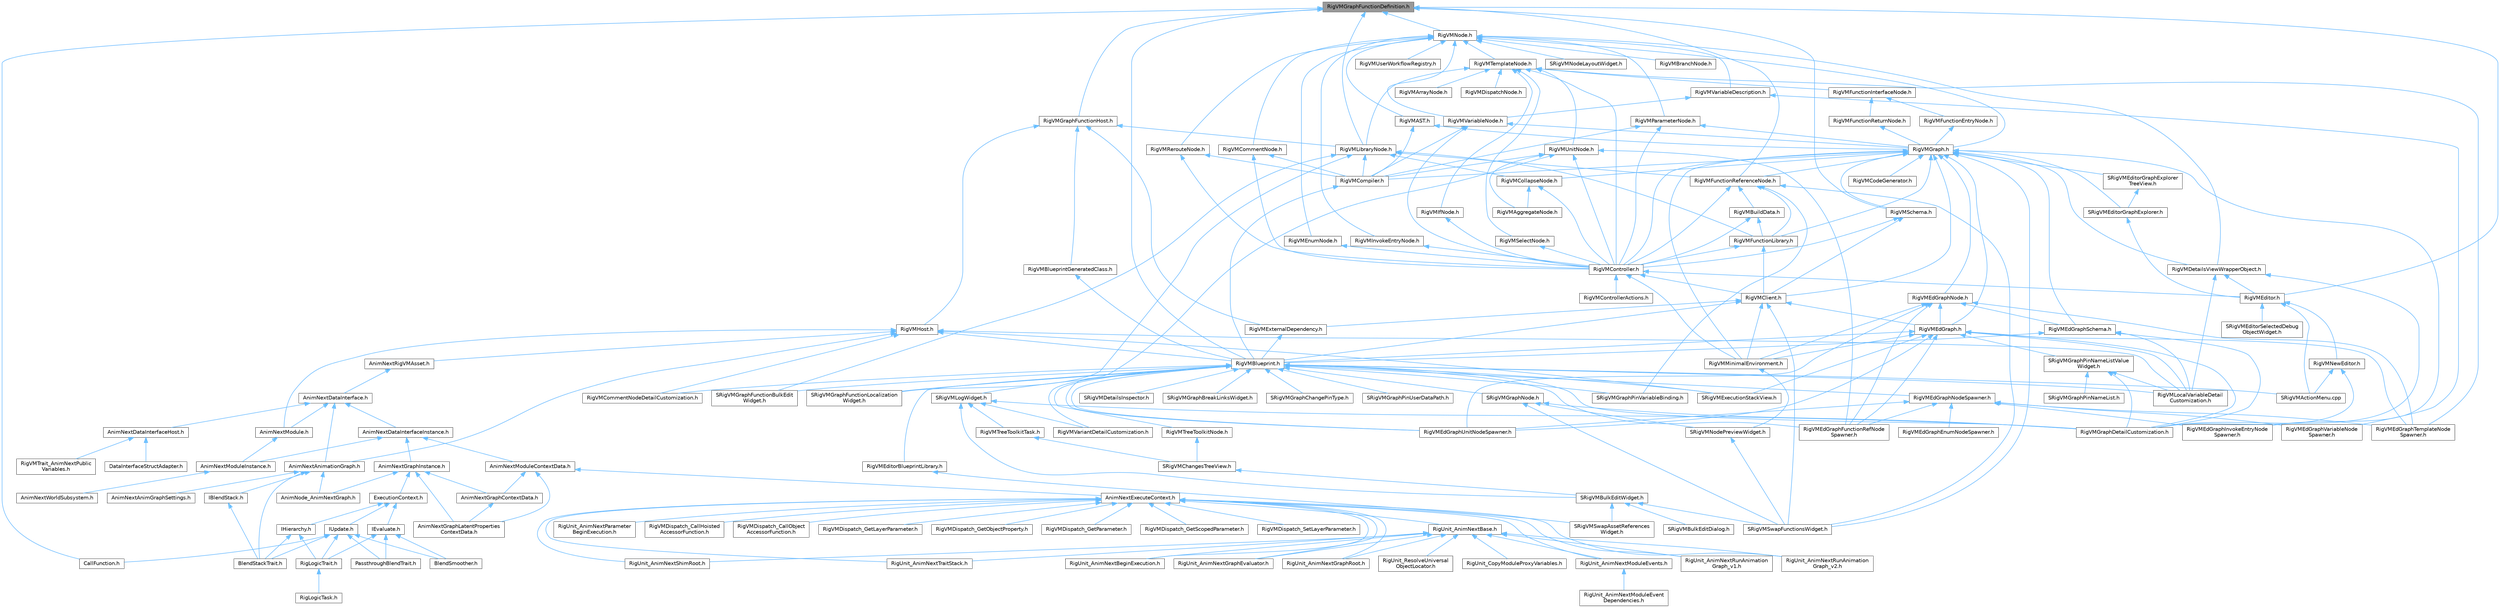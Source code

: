 digraph "RigVMGraphFunctionDefinition.h"
{
 // INTERACTIVE_SVG=YES
 // LATEX_PDF_SIZE
  bgcolor="transparent";
  edge [fontname=Helvetica,fontsize=10,labelfontname=Helvetica,labelfontsize=10];
  node [fontname=Helvetica,fontsize=10,shape=box,height=0.2,width=0.4];
  Node1 [id="Node000001",label="RigVMGraphFunctionDefinition.h",height=0.2,width=0.4,color="gray40", fillcolor="grey60", style="filled", fontcolor="black",tooltip=" "];
  Node1 -> Node2 [id="edge1_Node000001_Node000002",dir="back",color="steelblue1",style="solid",tooltip=" "];
  Node2 [id="Node000002",label="CallFunction.h",height=0.2,width=0.4,color="grey40", fillcolor="white", style="filled",URL="$d0/dcd/CallFunction_8h.html",tooltip=" "];
  Node1 -> Node3 [id="edge2_Node000001_Node000003",dir="back",color="steelblue1",style="solid",tooltip=" "];
  Node3 [id="Node000003",label="RigVMBlueprint.h",height=0.2,width=0.4,color="grey40", fillcolor="white", style="filled",URL="$df/d44/RigVMBlueprint_8h.html",tooltip=" "];
  Node3 -> Node4 [id="edge3_Node000003_Node000004",dir="back",color="steelblue1",style="solid",tooltip=" "];
  Node4 [id="Node000004",label="RigVMCommentNodeDetailCustomization.h",height=0.2,width=0.4,color="grey40", fillcolor="white", style="filled",URL="$de/ddb/RigVMCommentNodeDetailCustomization_8h.html",tooltip=" "];
  Node3 -> Node5 [id="edge4_Node000003_Node000005",dir="back",color="steelblue1",style="solid",tooltip=" "];
  Node5 [id="Node000005",label="RigVMEdGraphFunctionRefNode\lSpawner.h",height=0.2,width=0.4,color="grey40", fillcolor="white", style="filled",URL="$d3/d16/RigVMEdGraphFunctionRefNodeSpawner_8h.html",tooltip=" "];
  Node3 -> Node6 [id="edge5_Node000003_Node000006",dir="back",color="steelblue1",style="solid",tooltip=" "];
  Node6 [id="Node000006",label="RigVMEdGraphNodeSpawner.h",height=0.2,width=0.4,color="grey40", fillcolor="white", style="filled",URL="$d4/d8b/RigVMEdGraphNodeSpawner_8h.html",tooltip=" "];
  Node6 -> Node7 [id="edge6_Node000006_Node000007",dir="back",color="steelblue1",style="solid",tooltip=" "];
  Node7 [id="Node000007",label="RigVMEdGraphEnumNodeSpawner.h",height=0.2,width=0.4,color="grey40", fillcolor="white", style="filled",URL="$d3/dfd/RigVMEdGraphEnumNodeSpawner_8h.html",tooltip=" "];
  Node6 -> Node5 [id="edge7_Node000006_Node000005",dir="back",color="steelblue1",style="solid",tooltip=" "];
  Node6 -> Node8 [id="edge8_Node000006_Node000008",dir="back",color="steelblue1",style="solid",tooltip=" "];
  Node8 [id="Node000008",label="RigVMEdGraphInvokeEntryNode\lSpawner.h",height=0.2,width=0.4,color="grey40", fillcolor="white", style="filled",URL="$d9/de6/RigVMEdGraphInvokeEntryNodeSpawner_8h.html",tooltip=" "];
  Node6 -> Node9 [id="edge9_Node000006_Node000009",dir="back",color="steelblue1",style="solid",tooltip=" "];
  Node9 [id="Node000009",label="RigVMEdGraphTemplateNode\lSpawner.h",height=0.2,width=0.4,color="grey40", fillcolor="white", style="filled",URL="$d9/d6c/RigVMEdGraphTemplateNodeSpawner_8h.html",tooltip=" "];
  Node6 -> Node10 [id="edge10_Node000006_Node000010",dir="back",color="steelblue1",style="solid",tooltip=" "];
  Node10 [id="Node000010",label="RigVMEdGraphUnitNodeSpawner.h",height=0.2,width=0.4,color="grey40", fillcolor="white", style="filled",URL="$d3/d6b/RigVMEdGraphUnitNodeSpawner_8h.html",tooltip=" "];
  Node6 -> Node11 [id="edge11_Node000006_Node000011",dir="back",color="steelblue1",style="solid",tooltip=" "];
  Node11 [id="Node000011",label="RigVMEdGraphVariableNode\lSpawner.h",height=0.2,width=0.4,color="grey40", fillcolor="white", style="filled",URL="$d0/d83/RigVMEdGraphVariableNodeSpawner_8h.html",tooltip=" "];
  Node3 -> Node10 [id="edge12_Node000003_Node000010",dir="back",color="steelblue1",style="solid",tooltip=" "];
  Node3 -> Node12 [id="edge13_Node000003_Node000012",dir="back",color="steelblue1",style="solid",tooltip=" "];
  Node12 [id="Node000012",label="RigVMEditorBlueprintLibrary.h",height=0.2,width=0.4,color="grey40", fillcolor="white", style="filled",URL="$d9/d31/RigVMEditorBlueprintLibrary_8h.html",tooltip=" "];
  Node12 -> Node13 [id="edge14_Node000012_Node000013",dir="back",color="steelblue1",style="solid",tooltip=" "];
  Node13 [id="Node000013",label="SRigVMSwapAssetReferences\lWidget.h",height=0.2,width=0.4,color="grey40", fillcolor="white", style="filled",URL="$db/d3f/SRigVMSwapAssetReferencesWidget_8h.html",tooltip=" "];
  Node3 -> Node14 [id="edge15_Node000003_Node000014",dir="back",color="steelblue1",style="solid",tooltip=" "];
  Node14 [id="Node000014",label="RigVMGraphDetailCustomization.h",height=0.2,width=0.4,color="grey40", fillcolor="white", style="filled",URL="$da/d8c/RigVMGraphDetailCustomization_8h.html",tooltip=" "];
  Node3 -> Node15 [id="edge16_Node000003_Node000015",dir="back",color="steelblue1",style="solid",tooltip=" "];
  Node15 [id="Node000015",label="RigVMLocalVariableDetail\lCustomization.h",height=0.2,width=0.4,color="grey40", fillcolor="white", style="filled",URL="$de/de8/RigVMLocalVariableDetailCustomization_8h.html",tooltip=" "];
  Node3 -> Node16 [id="edge17_Node000003_Node000016",dir="back",color="steelblue1",style="solid",tooltip=" "];
  Node16 [id="Node000016",label="RigVMTreeToolkitNode.h",height=0.2,width=0.4,color="grey40", fillcolor="white", style="filled",URL="$dc/d84/RigVMTreeToolkitNode_8h.html",tooltip=" "];
  Node16 -> Node17 [id="edge18_Node000016_Node000017",dir="back",color="steelblue1",style="solid",tooltip=" "];
  Node17 [id="Node000017",label="SRigVMChangesTreeView.h",height=0.2,width=0.4,color="grey40", fillcolor="white", style="filled",URL="$dd/d83/SRigVMChangesTreeView_8h.html",tooltip=" "];
  Node17 -> Node18 [id="edge19_Node000017_Node000018",dir="back",color="steelblue1",style="solid",tooltip=" "];
  Node18 [id="Node000018",label="SRigVMBulkEditWidget.h",height=0.2,width=0.4,color="grey40", fillcolor="white", style="filled",URL="$d7/dab/SRigVMBulkEditWidget_8h.html",tooltip=" "];
  Node18 -> Node19 [id="edge20_Node000018_Node000019",dir="back",color="steelblue1",style="solid",tooltip=" "];
  Node19 [id="Node000019",label="SRigVMBulkEditDialog.h",height=0.2,width=0.4,color="grey40", fillcolor="white", style="filled",URL="$dd/d89/SRigVMBulkEditDialog_8h.html",tooltip=" "];
  Node18 -> Node13 [id="edge21_Node000018_Node000013",dir="back",color="steelblue1",style="solid",tooltip=" "];
  Node18 -> Node20 [id="edge22_Node000018_Node000020",dir="back",color="steelblue1",style="solid",tooltip=" "];
  Node20 [id="Node000020",label="SRigVMSwapFunctionsWidget.h",height=0.2,width=0.4,color="grey40", fillcolor="white", style="filled",URL="$d0/da2/SRigVMSwapFunctionsWidget_8h.html",tooltip=" "];
  Node3 -> Node21 [id="edge23_Node000003_Node000021",dir="back",color="steelblue1",style="solid",tooltip=" "];
  Node21 [id="Node000021",label="RigVMVariantDetailCustomization.h",height=0.2,width=0.4,color="grey40", fillcolor="white", style="filled",URL="$d2/db8/RigVMVariantDetailCustomization_8h.html",tooltip=" "];
  Node3 -> Node22 [id="edge24_Node000003_Node000022",dir="back",color="steelblue1",style="solid",tooltip=" "];
  Node22 [id="Node000022",label="SRigVMActionMenu.cpp",height=0.2,width=0.4,color="grey40", fillcolor="white", style="filled",URL="$dc/d4c/SRigVMActionMenu_8cpp.html",tooltip=" "];
  Node3 -> Node23 [id="edge25_Node000003_Node000023",dir="back",color="steelblue1",style="solid",tooltip=" "];
  Node23 [id="Node000023",label="SRigVMDetailsInspector.h",height=0.2,width=0.4,color="grey40", fillcolor="white", style="filled",URL="$df/dfb/SRigVMDetailsInspector_8h.html",tooltip=" "];
  Node3 -> Node24 [id="edge26_Node000003_Node000024",dir="back",color="steelblue1",style="solid",tooltip=" "];
  Node24 [id="Node000024",label="SRigVMExecutionStackView.h",height=0.2,width=0.4,color="grey40", fillcolor="white", style="filled",URL="$d9/d2b/SRigVMExecutionStackView_8h.html",tooltip=" "];
  Node3 -> Node25 [id="edge27_Node000003_Node000025",dir="back",color="steelblue1",style="solid",tooltip=" "];
  Node25 [id="Node000025",label="SRigVMGraphBreakLinksWidget.h",height=0.2,width=0.4,color="grey40", fillcolor="white", style="filled",URL="$d8/d4a/SRigVMGraphBreakLinksWidget_8h.html",tooltip=" "];
  Node3 -> Node26 [id="edge28_Node000003_Node000026",dir="back",color="steelblue1",style="solid",tooltip=" "];
  Node26 [id="Node000026",label="SRigVMGraphChangePinType.h",height=0.2,width=0.4,color="grey40", fillcolor="white", style="filled",URL="$d4/da7/SRigVMGraphChangePinType_8h.html",tooltip=" "];
  Node3 -> Node27 [id="edge29_Node000003_Node000027",dir="back",color="steelblue1",style="solid",tooltip=" "];
  Node27 [id="Node000027",label="SRigVMGraphFunctionBulkEdit\lWidget.h",height=0.2,width=0.4,color="grey40", fillcolor="white", style="filled",URL="$db/dbf/SRigVMGraphFunctionBulkEditWidget_8h.html",tooltip=" "];
  Node3 -> Node28 [id="edge30_Node000003_Node000028",dir="back",color="steelblue1",style="solid",tooltip=" "];
  Node28 [id="Node000028",label="SRigVMGraphFunctionLocalization\lWidget.h",height=0.2,width=0.4,color="grey40", fillcolor="white", style="filled",URL="$dd/d59/SRigVMGraphFunctionLocalizationWidget_8h.html",tooltip=" "];
  Node3 -> Node29 [id="edge31_Node000003_Node000029",dir="back",color="steelblue1",style="solid",tooltip=" "];
  Node29 [id="Node000029",label="SRigVMGraphNode.h",height=0.2,width=0.4,color="grey40", fillcolor="white", style="filled",URL="$d0/d1e/SRigVMGraphNode_8h.html",tooltip=" "];
  Node29 -> Node14 [id="edge32_Node000029_Node000014",dir="back",color="steelblue1",style="solid",tooltip=" "];
  Node29 -> Node30 [id="edge33_Node000029_Node000030",dir="back",color="steelblue1",style="solid",tooltip=" "];
  Node30 [id="Node000030",label="SRigVMNodePreviewWidget.h",height=0.2,width=0.4,color="grey40", fillcolor="white", style="filled",URL="$d5/d72/SRigVMNodePreviewWidget_8h.html",tooltip=" "];
  Node30 -> Node20 [id="edge34_Node000030_Node000020",dir="back",color="steelblue1",style="solid",tooltip=" "];
  Node29 -> Node20 [id="edge35_Node000029_Node000020",dir="back",color="steelblue1",style="solid",tooltip=" "];
  Node3 -> Node31 [id="edge36_Node000003_Node000031",dir="back",color="steelblue1",style="solid",tooltip=" "];
  Node31 [id="Node000031",label="SRigVMGraphPinUserDataPath.h",height=0.2,width=0.4,color="grey40", fillcolor="white", style="filled",URL="$d5/d31/SRigVMGraphPinUserDataPath_8h.html",tooltip=" "];
  Node3 -> Node32 [id="edge37_Node000003_Node000032",dir="back",color="steelblue1",style="solid",tooltip=" "];
  Node32 [id="Node000032",label="SRigVMGraphPinVariableBinding.h",height=0.2,width=0.4,color="grey40", fillcolor="white", style="filled",URL="$db/dca/SRigVMGraphPinVariableBinding_8h.html",tooltip=" "];
  Node3 -> Node33 [id="edge38_Node000003_Node000033",dir="back",color="steelblue1",style="solid",tooltip=" "];
  Node33 [id="Node000033",label="SRigVMLogWidget.h",height=0.2,width=0.4,color="grey40", fillcolor="white", style="filled",URL="$d9/dab/SRigVMLogWidget_8h.html",tooltip=" "];
  Node33 -> Node14 [id="edge39_Node000033_Node000014",dir="back",color="steelblue1",style="solid",tooltip=" "];
  Node33 -> Node34 [id="edge40_Node000033_Node000034",dir="back",color="steelblue1",style="solid",tooltip=" "];
  Node34 [id="Node000034",label="RigVMTreeToolkitTask.h",height=0.2,width=0.4,color="grey40", fillcolor="white", style="filled",URL="$d1/dd5/RigVMTreeToolkitTask_8h.html",tooltip=" "];
  Node34 -> Node17 [id="edge41_Node000034_Node000017",dir="back",color="steelblue1",style="solid",tooltip=" "];
  Node33 -> Node21 [id="edge42_Node000033_Node000021",dir="back",color="steelblue1",style="solid",tooltip=" "];
  Node33 -> Node18 [id="edge43_Node000033_Node000018",dir="back",color="steelblue1",style="solid",tooltip=" "];
  Node1 -> Node35 [id="edge44_Node000001_Node000035",dir="back",color="steelblue1",style="solid",tooltip=" "];
  Node35 [id="Node000035",label="RigVMEditor.h",height=0.2,width=0.4,color="grey40", fillcolor="white", style="filled",URL="$d3/d13/RigVMEditor_8h.html",tooltip=" "];
  Node35 -> Node36 [id="edge45_Node000035_Node000036",dir="back",color="steelblue1",style="solid",tooltip=" "];
  Node36 [id="Node000036",label="RigVMNewEditor.h",height=0.2,width=0.4,color="grey40", fillcolor="white", style="filled",URL="$df/dd1/RigVMNewEditor_8h.html",tooltip=" "];
  Node36 -> Node14 [id="edge46_Node000036_Node000014",dir="back",color="steelblue1",style="solid",tooltip=" "];
  Node36 -> Node22 [id="edge47_Node000036_Node000022",dir="back",color="steelblue1",style="solid",tooltip=" "];
  Node35 -> Node22 [id="edge48_Node000035_Node000022",dir="back",color="steelblue1",style="solid",tooltip=" "];
  Node35 -> Node37 [id="edge49_Node000035_Node000037",dir="back",color="steelblue1",style="solid",tooltip=" "];
  Node37 [id="Node000037",label="SRigVMEditorSelectedDebug\lObjectWidget.h",height=0.2,width=0.4,color="grey40", fillcolor="white", style="filled",URL="$d9/dcd/SRigVMEditorSelectedDebugObjectWidget_8h.html",tooltip=" "];
  Node1 -> Node38 [id="edge50_Node000001_Node000038",dir="back",color="steelblue1",style="solid",tooltip=" "];
  Node38 [id="Node000038",label="RigVMFunctionReferenceNode.h",height=0.2,width=0.4,color="grey40", fillcolor="white", style="filled",URL="$d8/dae/RigVMFunctionReferenceNode_8h.html",tooltip=" "];
  Node38 -> Node39 [id="edge51_Node000038_Node000039",dir="back",color="steelblue1",style="solid",tooltip=" "];
  Node39 [id="Node000039",label="RigVMBuildData.h",height=0.2,width=0.4,color="grey40", fillcolor="white", style="filled",URL="$df/d5a/RigVMBuildData_8h.html",tooltip=" "];
  Node39 -> Node40 [id="edge52_Node000039_Node000040",dir="back",color="steelblue1",style="solid",tooltip=" "];
  Node40 [id="Node000040",label="RigVMController.h",height=0.2,width=0.4,color="grey40", fillcolor="white", style="filled",URL="$da/d1e/RigVMController_8h.html",tooltip=" "];
  Node40 -> Node41 [id="edge53_Node000040_Node000041",dir="back",color="steelblue1",style="solid",tooltip=" "];
  Node41 [id="Node000041",label="RigVMClient.h",height=0.2,width=0.4,color="grey40", fillcolor="white", style="filled",URL="$db/d93/RigVMClient_8h.html",tooltip=" "];
  Node41 -> Node3 [id="edge54_Node000041_Node000003",dir="back",color="steelblue1",style="solid",tooltip=" "];
  Node41 -> Node42 [id="edge55_Node000041_Node000042",dir="back",color="steelblue1",style="solid",tooltip=" "];
  Node42 [id="Node000042",label="RigVMEdGraph.h",height=0.2,width=0.4,color="grey40", fillcolor="white", style="filled",URL="$d9/d8c/RigVMEdGraph_8h.html",tooltip=" "];
  Node42 -> Node3 [id="edge56_Node000042_Node000003",dir="back",color="steelblue1",style="solid",tooltip=" "];
  Node42 -> Node5 [id="edge57_Node000042_Node000005",dir="back",color="steelblue1",style="solid",tooltip=" "];
  Node42 -> Node9 [id="edge58_Node000042_Node000009",dir="back",color="steelblue1",style="solid",tooltip=" "];
  Node42 -> Node10 [id="edge59_Node000042_Node000010",dir="back",color="steelblue1",style="solid",tooltip=" "];
  Node42 -> Node14 [id="edge60_Node000042_Node000014",dir="back",color="steelblue1",style="solid",tooltip=" "];
  Node42 -> Node15 [id="edge61_Node000042_Node000015",dir="back",color="steelblue1",style="solid",tooltip=" "];
  Node42 -> Node43 [id="edge62_Node000042_Node000043",dir="back",color="steelblue1",style="solid",tooltip=" "];
  Node43 [id="Node000043",label="RigVMMinimalEnvironment.h",height=0.2,width=0.4,color="grey40", fillcolor="white", style="filled",URL="$d4/d4a/RigVMMinimalEnvironment_8h.html",tooltip=" "];
  Node43 -> Node30 [id="edge63_Node000043_Node000030",dir="back",color="steelblue1",style="solid",tooltip=" "];
  Node42 -> Node24 [id="edge64_Node000042_Node000024",dir="back",color="steelblue1",style="solid",tooltip=" "];
  Node42 -> Node44 [id="edge65_Node000042_Node000044",dir="back",color="steelblue1",style="solid",tooltip=" "];
  Node44 [id="Node000044",label="SRigVMGraphPinNameListValue\lWidget.h",height=0.2,width=0.4,color="grey40", fillcolor="white", style="filled",URL="$dc/dac/SRigVMGraphPinNameListValueWidget_8h.html",tooltip=" "];
  Node44 -> Node14 [id="edge66_Node000044_Node000014",dir="back",color="steelblue1",style="solid",tooltip=" "];
  Node44 -> Node15 [id="edge67_Node000044_Node000015",dir="back",color="steelblue1",style="solid",tooltip=" "];
  Node44 -> Node45 [id="edge68_Node000044_Node000045",dir="back",color="steelblue1",style="solid",tooltip=" "];
  Node45 [id="Node000045",label="SRigVMGraphPinNameList.h",height=0.2,width=0.4,color="grey40", fillcolor="white", style="filled",URL="$d7/dfc/SRigVMGraphPinNameList_8h.html",tooltip=" "];
  Node41 -> Node46 [id="edge69_Node000041_Node000046",dir="back",color="steelblue1",style="solid",tooltip=" "];
  Node46 [id="Node000046",label="RigVMExternalDependency.h",height=0.2,width=0.4,color="grey40", fillcolor="white", style="filled",URL="$d2/d83/RigVMExternalDependency_8h.html",tooltip=" "];
  Node46 -> Node3 [id="edge70_Node000046_Node000003",dir="back",color="steelblue1",style="solid",tooltip=" "];
  Node41 -> Node43 [id="edge71_Node000041_Node000043",dir="back",color="steelblue1",style="solid",tooltip=" "];
  Node41 -> Node20 [id="edge72_Node000041_Node000020",dir="back",color="steelblue1",style="solid",tooltip=" "];
  Node40 -> Node47 [id="edge73_Node000040_Node000047",dir="back",color="steelblue1",style="solid",tooltip=" "];
  Node47 [id="Node000047",label="RigVMControllerActions.h",height=0.2,width=0.4,color="grey40", fillcolor="white", style="filled",URL="$d3/dc4/RigVMControllerActions_8h.html",tooltip=" "];
  Node40 -> Node35 [id="edge74_Node000040_Node000035",dir="back",color="steelblue1",style="solid",tooltip=" "];
  Node40 -> Node43 [id="edge75_Node000040_Node000043",dir="back",color="steelblue1",style="solid",tooltip=" "];
  Node39 -> Node48 [id="edge76_Node000039_Node000048",dir="back",color="steelblue1",style="solid",tooltip=" "];
  Node48 [id="Node000048",label="RigVMFunctionLibrary.h",height=0.2,width=0.4,color="grey40", fillcolor="white", style="filled",URL="$da/d39/RigVMFunctionLibrary_8h.html",tooltip=" "];
  Node48 -> Node41 [id="edge77_Node000048_Node000041",dir="back",color="steelblue1",style="solid",tooltip=" "];
  Node48 -> Node40 [id="edge78_Node000048_Node000040",dir="back",color="steelblue1",style="solid",tooltip=" "];
  Node38 -> Node40 [id="edge79_Node000038_Node000040",dir="back",color="steelblue1",style="solid",tooltip=" "];
  Node38 -> Node48 [id="edge80_Node000038_Node000048",dir="back",color="steelblue1",style="solid",tooltip=" "];
  Node38 -> Node32 [id="edge81_Node000038_Node000032",dir="back",color="steelblue1",style="solid",tooltip=" "];
  Node38 -> Node20 [id="edge82_Node000038_Node000020",dir="back",color="steelblue1",style="solid",tooltip=" "];
  Node1 -> Node49 [id="edge83_Node000001_Node000049",dir="back",color="steelblue1",style="solid",tooltip=" "];
  Node49 [id="Node000049",label="RigVMGraphFunctionHost.h",height=0.2,width=0.4,color="grey40", fillcolor="white", style="filled",URL="$d9/dd3/RigVMGraphFunctionHost_8h.html",tooltip=" "];
  Node49 -> Node50 [id="edge84_Node000049_Node000050",dir="back",color="steelblue1",style="solid",tooltip=" "];
  Node50 [id="Node000050",label="RigVMBlueprintGeneratedClass.h",height=0.2,width=0.4,color="grey40", fillcolor="white", style="filled",URL="$d4/dec/RigVMBlueprintGeneratedClass_8h.html",tooltip=" "];
  Node50 -> Node3 [id="edge85_Node000050_Node000003",dir="back",color="steelblue1",style="solid",tooltip=" "];
  Node49 -> Node46 [id="edge86_Node000049_Node000046",dir="back",color="steelblue1",style="solid",tooltip=" "];
  Node49 -> Node51 [id="edge87_Node000049_Node000051",dir="back",color="steelblue1",style="solid",tooltip=" "];
  Node51 [id="Node000051",label="RigVMHost.h",height=0.2,width=0.4,color="grey40", fillcolor="white", style="filled",URL="$d5/d04/RigVMHost_8h.html",tooltip=" "];
  Node51 -> Node52 [id="edge88_Node000051_Node000052",dir="back",color="steelblue1",style="solid",tooltip=" "];
  Node52 [id="Node000052",label="AnimNextAnimationGraph.h",height=0.2,width=0.4,color="grey40", fillcolor="white", style="filled",URL="$d4/dc3/AnimNextAnimationGraph_8h.html",tooltip=" "];
  Node52 -> Node53 [id="edge89_Node000052_Node000053",dir="back",color="steelblue1",style="solid",tooltip=" "];
  Node53 [id="Node000053",label="AnimNextAnimGraphSettings.h",height=0.2,width=0.4,color="grey40", fillcolor="white", style="filled",URL="$d9/da8/AnimNextAnimGraphSettings_8h.html",tooltip=" "];
  Node52 -> Node54 [id="edge90_Node000052_Node000054",dir="back",color="steelblue1",style="solid",tooltip=" "];
  Node54 [id="Node000054",label="AnimNode_AnimNextGraph.h",height=0.2,width=0.4,color="grey40", fillcolor="white", style="filled",URL="$d5/d20/AnimNode__AnimNextGraph_8h.html",tooltip=" "];
  Node52 -> Node55 [id="edge91_Node000052_Node000055",dir="back",color="steelblue1",style="solid",tooltip=" "];
  Node55 [id="Node000055",label="BlendStackTrait.h",height=0.2,width=0.4,color="grey40", fillcolor="white", style="filled",URL="$dd/dc9/BlendStackTrait_8h.html",tooltip=" "];
  Node52 -> Node56 [id="edge92_Node000052_Node000056",dir="back",color="steelblue1",style="solid",tooltip=" "];
  Node56 [id="Node000056",label="IBlendStack.h",height=0.2,width=0.4,color="grey40", fillcolor="white", style="filled",URL="$df/d73/IBlendStack_8h.html",tooltip=" "];
  Node56 -> Node55 [id="edge93_Node000056_Node000055",dir="back",color="steelblue1",style="solid",tooltip=" "];
  Node51 -> Node57 [id="edge94_Node000051_Node000057",dir="back",color="steelblue1",style="solid",tooltip=" "];
  Node57 [id="Node000057",label="AnimNextModule.h",height=0.2,width=0.4,color="grey40", fillcolor="white", style="filled",URL="$d1/dac/AnimNextModule_8h.html",tooltip=" "];
  Node57 -> Node58 [id="edge95_Node000057_Node000058",dir="back",color="steelblue1",style="solid",tooltip=" "];
  Node58 [id="Node000058",label="AnimNextModuleInstance.h",height=0.2,width=0.4,color="grey40", fillcolor="white", style="filled",URL="$d7/dbe/AnimNextModuleInstance_8h.html",tooltip=" "];
  Node58 -> Node59 [id="edge96_Node000058_Node000059",dir="back",color="steelblue1",style="solid",tooltip=" "];
  Node59 [id="Node000059",label="AnimNextWorldSubsystem.h",height=0.2,width=0.4,color="grey40", fillcolor="white", style="filled",URL="$df/d2f/AnimNextWorldSubsystem_8h.html",tooltip=" "];
  Node51 -> Node60 [id="edge97_Node000051_Node000060",dir="back",color="steelblue1",style="solid",tooltip=" "];
  Node60 [id="Node000060",label="AnimNextRigVMAsset.h",height=0.2,width=0.4,color="grey40", fillcolor="white", style="filled",URL="$d8/d0c/AnimNextRigVMAsset_8h.html",tooltip=" "];
  Node60 -> Node61 [id="edge98_Node000060_Node000061",dir="back",color="steelblue1",style="solid",tooltip=" "];
  Node61 [id="Node000061",label="AnimNextDataInterface.h",height=0.2,width=0.4,color="grey40", fillcolor="white", style="filled",URL="$d6/d96/AnimNextDataInterface_8h.html",tooltip=" "];
  Node61 -> Node52 [id="edge99_Node000061_Node000052",dir="back",color="steelblue1",style="solid",tooltip=" "];
  Node61 -> Node62 [id="edge100_Node000061_Node000062",dir="back",color="steelblue1",style="solid",tooltip=" "];
  Node62 [id="Node000062",label="AnimNextDataInterfaceHost.h",height=0.2,width=0.4,color="grey40", fillcolor="white", style="filled",URL="$d8/d6b/AnimNextDataInterfaceHost_8h.html",tooltip=" "];
  Node62 -> Node63 [id="edge101_Node000062_Node000063",dir="back",color="steelblue1",style="solid",tooltip=" "];
  Node63 [id="Node000063",label="DataInterfaceStructAdapter.h",height=0.2,width=0.4,color="grey40", fillcolor="white", style="filled",URL="$d9/ded/DataInterfaceStructAdapter_8h.html",tooltip=" "];
  Node62 -> Node64 [id="edge102_Node000062_Node000064",dir="back",color="steelblue1",style="solid",tooltip=" "];
  Node64 [id="Node000064",label="RigVMTrait_AnimNextPublic\lVariables.h",height=0.2,width=0.4,color="grey40", fillcolor="white", style="filled",URL="$d8/d5a/RigVMTrait__AnimNextPublicVariables_8h.html",tooltip=" "];
  Node61 -> Node65 [id="edge103_Node000061_Node000065",dir="back",color="steelblue1",style="solid",tooltip=" "];
  Node65 [id="Node000065",label="AnimNextDataInterfaceInstance.h",height=0.2,width=0.4,color="grey40", fillcolor="white", style="filled",URL="$d4/dc0/AnimNextDataInterfaceInstance_8h.html",tooltip=" "];
  Node65 -> Node66 [id="edge104_Node000065_Node000066",dir="back",color="steelblue1",style="solid",tooltip=" "];
  Node66 [id="Node000066",label="AnimNextGraphInstance.h",height=0.2,width=0.4,color="grey40", fillcolor="white", style="filled",URL="$df/d5e/AnimNextGraphInstance_8h.html",tooltip=" "];
  Node66 -> Node67 [id="edge105_Node000066_Node000067",dir="back",color="steelblue1",style="solid",tooltip=" "];
  Node67 [id="Node000067",label="AnimNextGraphContextData.h",height=0.2,width=0.4,color="grey40", fillcolor="white", style="filled",URL="$d6/d0a/AnimNextGraphContextData_8h.html",tooltip=" "];
  Node67 -> Node68 [id="edge106_Node000067_Node000068",dir="back",color="steelblue1",style="solid",tooltip=" "];
  Node68 [id="Node000068",label="AnimNextGraphLatentProperties\lContextData.h",height=0.2,width=0.4,color="grey40", fillcolor="white", style="filled",URL="$da/d49/AnimNextGraphLatentPropertiesContextData_8h.html",tooltip=" "];
  Node66 -> Node68 [id="edge107_Node000066_Node000068",dir="back",color="steelblue1",style="solid",tooltip=" "];
  Node66 -> Node54 [id="edge108_Node000066_Node000054",dir="back",color="steelblue1",style="solid",tooltip=" "];
  Node66 -> Node69 [id="edge109_Node000066_Node000069",dir="back",color="steelblue1",style="solid",tooltip=" "];
  Node69 [id="Node000069",label="ExecutionContext.h",height=0.2,width=0.4,color="grey40", fillcolor="white", style="filled",URL="$d2/da1/ExecutionContext_8h.html",tooltip=" "];
  Node69 -> Node70 [id="edge110_Node000069_Node000070",dir="back",color="steelblue1",style="solid",tooltip=" "];
  Node70 [id="Node000070",label="IEvaluate.h",height=0.2,width=0.4,color="grey40", fillcolor="white", style="filled",URL="$d8/d35/IEvaluate_8h.html",tooltip=" "];
  Node70 -> Node71 [id="edge111_Node000070_Node000071",dir="back",color="steelblue1",style="solid",tooltip=" "];
  Node71 [id="Node000071",label="BlendSmoother.h",height=0.2,width=0.4,color="grey40", fillcolor="white", style="filled",URL="$d8/d3e/BlendSmoother_8h.html",tooltip=" "];
  Node70 -> Node72 [id="edge112_Node000070_Node000072",dir="back",color="steelblue1",style="solid",tooltip=" "];
  Node72 [id="Node000072",label="PassthroughBlendTrait.h",height=0.2,width=0.4,color="grey40", fillcolor="white", style="filled",URL="$d7/d0b/PassthroughBlendTrait_8h.html",tooltip=" "];
  Node70 -> Node73 [id="edge113_Node000070_Node000073",dir="back",color="steelblue1",style="solid",tooltip=" "];
  Node73 [id="Node000073",label="RigLogicTrait.h",height=0.2,width=0.4,color="grey40", fillcolor="white", style="filled",URL="$d7/dfd/RigLogicTrait_8h.html",tooltip=" "];
  Node73 -> Node74 [id="edge114_Node000073_Node000074",dir="back",color="steelblue1",style="solid",tooltip=" "];
  Node74 [id="Node000074",label="RigLogicTask.h",height=0.2,width=0.4,color="grey40", fillcolor="white", style="filled",URL="$dd/de7/RigLogicTask_8h.html",tooltip=" "];
  Node69 -> Node75 [id="edge115_Node000069_Node000075",dir="back",color="steelblue1",style="solid",tooltip=" "];
  Node75 [id="Node000075",label="IHierarchy.h",height=0.2,width=0.4,color="grey40", fillcolor="white", style="filled",URL="$d6/d76/IHierarchy_8h.html",tooltip=" "];
  Node75 -> Node55 [id="edge116_Node000075_Node000055",dir="back",color="steelblue1",style="solid",tooltip=" "];
  Node75 -> Node73 [id="edge117_Node000075_Node000073",dir="back",color="steelblue1",style="solid",tooltip=" "];
  Node69 -> Node76 [id="edge118_Node000069_Node000076",dir="back",color="steelblue1",style="solid",tooltip=" "];
  Node76 [id="Node000076",label="IUpdate.h",height=0.2,width=0.4,color="grey40", fillcolor="white", style="filled",URL="$d9/d18/IUpdate_8h.html",tooltip=" "];
  Node76 -> Node71 [id="edge119_Node000076_Node000071",dir="back",color="steelblue1",style="solid",tooltip=" "];
  Node76 -> Node55 [id="edge120_Node000076_Node000055",dir="back",color="steelblue1",style="solid",tooltip=" "];
  Node76 -> Node2 [id="edge121_Node000076_Node000002",dir="back",color="steelblue1",style="solid",tooltip=" "];
  Node76 -> Node72 [id="edge122_Node000076_Node000072",dir="back",color="steelblue1",style="solid",tooltip=" "];
  Node76 -> Node73 [id="edge123_Node000076_Node000073",dir="back",color="steelblue1",style="solid",tooltip=" "];
  Node65 -> Node77 [id="edge124_Node000065_Node000077",dir="back",color="steelblue1",style="solid",tooltip=" "];
  Node77 [id="Node000077",label="AnimNextModuleContextData.h",height=0.2,width=0.4,color="grey40", fillcolor="white", style="filled",URL="$d8/d3c/AnimNextModuleContextData_8h.html",tooltip=" "];
  Node77 -> Node78 [id="edge125_Node000077_Node000078",dir="back",color="steelblue1",style="solid",tooltip=" "];
  Node78 [id="Node000078",label="AnimNextExecuteContext.h",height=0.2,width=0.4,color="grey40", fillcolor="white", style="filled",URL="$de/da5/AnimNextExecuteContext_8h.html",tooltip=" "];
  Node78 -> Node79 [id="edge126_Node000078_Node000079",dir="back",color="steelblue1",style="solid",tooltip=" "];
  Node79 [id="Node000079",label="RigUnit_AnimNextBase.h",height=0.2,width=0.4,color="grey40", fillcolor="white", style="filled",URL="$df/d32/RigUnit__AnimNextBase_8h.html",tooltip=" "];
  Node79 -> Node80 [id="edge127_Node000079_Node000080",dir="back",color="steelblue1",style="solid",tooltip=" "];
  Node80 [id="Node000080",label="RigUnit_AnimNextBeginExecution.h",height=0.2,width=0.4,color="grey40", fillcolor="white", style="filled",URL="$df/d5a/RigUnit__AnimNextBeginExecution_8h.html",tooltip=" "];
  Node79 -> Node81 [id="edge128_Node000079_Node000081",dir="back",color="steelblue1",style="solid",tooltip=" "];
  Node81 [id="Node000081",label="RigUnit_AnimNextGraphEvaluator.h",height=0.2,width=0.4,color="grey40", fillcolor="white", style="filled",URL="$db/dea/RigUnit__AnimNextGraphEvaluator_8h.html",tooltip=" "];
  Node79 -> Node82 [id="edge129_Node000079_Node000082",dir="back",color="steelblue1",style="solid",tooltip=" "];
  Node82 [id="Node000082",label="RigUnit_AnimNextGraphRoot.h",height=0.2,width=0.4,color="grey40", fillcolor="white", style="filled",URL="$db/db2/RigUnit__AnimNextGraphRoot_8h.html",tooltip=" "];
  Node79 -> Node83 [id="edge130_Node000079_Node000083",dir="back",color="steelblue1",style="solid",tooltip=" "];
  Node83 [id="Node000083",label="RigUnit_AnimNextModuleEvents.h",height=0.2,width=0.4,color="grey40", fillcolor="white", style="filled",URL="$db/d6a/RigUnit__AnimNextModuleEvents_8h.html",tooltip=" "];
  Node83 -> Node84 [id="edge131_Node000083_Node000084",dir="back",color="steelblue1",style="solid",tooltip=" "];
  Node84 [id="Node000084",label="RigUnit_AnimNextModuleEvent\lDependencies.h",height=0.2,width=0.4,color="grey40", fillcolor="white", style="filled",URL="$d3/dde/RigUnit__AnimNextModuleEventDependencies_8h.html",tooltip=" "];
  Node79 -> Node85 [id="edge132_Node000079_Node000085",dir="back",color="steelblue1",style="solid",tooltip=" "];
  Node85 [id="Node000085",label="RigUnit_AnimNextRunAnimation\lGraph_v1.h",height=0.2,width=0.4,color="grey40", fillcolor="white", style="filled",URL="$d1/df7/RigUnit__AnimNextRunAnimationGraph__v1_8h.html",tooltip=" "];
  Node79 -> Node86 [id="edge133_Node000079_Node000086",dir="back",color="steelblue1",style="solid",tooltip=" "];
  Node86 [id="Node000086",label="RigUnit_AnimNextRunAnimation\lGraph_v2.h",height=0.2,width=0.4,color="grey40", fillcolor="white", style="filled",URL="$d6/d84/RigUnit__AnimNextRunAnimationGraph__v2_8h.html",tooltip=" "];
  Node79 -> Node87 [id="edge134_Node000079_Node000087",dir="back",color="steelblue1",style="solid",tooltip=" "];
  Node87 [id="Node000087",label="RigUnit_AnimNextShimRoot.h",height=0.2,width=0.4,color="grey40", fillcolor="white", style="filled",URL="$de/d67/RigUnit__AnimNextShimRoot_8h.html",tooltip=" "];
  Node79 -> Node88 [id="edge135_Node000079_Node000088",dir="back",color="steelblue1",style="solid",tooltip=" "];
  Node88 [id="Node000088",label="RigUnit_AnimNextTraitStack.h",height=0.2,width=0.4,color="grey40", fillcolor="white", style="filled",URL="$d0/d14/RigUnit__AnimNextTraitStack_8h.html",tooltip=" "];
  Node79 -> Node89 [id="edge136_Node000079_Node000089",dir="back",color="steelblue1",style="solid",tooltip=" "];
  Node89 [id="Node000089",label="RigUnit_CopyModuleProxyVariables.h",height=0.2,width=0.4,color="grey40", fillcolor="white", style="filled",URL="$d8/d2f/RigUnit__CopyModuleProxyVariables_8h.html",tooltip=" "];
  Node79 -> Node90 [id="edge137_Node000079_Node000090",dir="back",color="steelblue1",style="solid",tooltip=" "];
  Node90 [id="Node000090",label="RigUnit_ResolveUniversal\lObjectLocator.h",height=0.2,width=0.4,color="grey40", fillcolor="white", style="filled",URL="$d2/d10/RigUnit__ResolveUniversalObjectLocator_8h.html",tooltip=" "];
  Node78 -> Node80 [id="edge138_Node000078_Node000080",dir="back",color="steelblue1",style="solid",tooltip=" "];
  Node78 -> Node81 [id="edge139_Node000078_Node000081",dir="back",color="steelblue1",style="solid",tooltip=" "];
  Node78 -> Node82 [id="edge140_Node000078_Node000082",dir="back",color="steelblue1",style="solid",tooltip=" "];
  Node78 -> Node83 [id="edge141_Node000078_Node000083",dir="back",color="steelblue1",style="solid",tooltip=" "];
  Node78 -> Node91 [id="edge142_Node000078_Node000091",dir="back",color="steelblue1",style="solid",tooltip=" "];
  Node91 [id="Node000091",label="RigUnit_AnimNextParameter\lBeginExecution.h",height=0.2,width=0.4,color="grey40", fillcolor="white", style="filled",URL="$df/d50/RigUnit__AnimNextParameterBeginExecution_8h.html",tooltip=" "];
  Node78 -> Node85 [id="edge143_Node000078_Node000085",dir="back",color="steelblue1",style="solid",tooltip=" "];
  Node78 -> Node86 [id="edge144_Node000078_Node000086",dir="back",color="steelblue1",style="solid",tooltip=" "];
  Node78 -> Node87 [id="edge145_Node000078_Node000087",dir="back",color="steelblue1",style="solid",tooltip=" "];
  Node78 -> Node88 [id="edge146_Node000078_Node000088",dir="back",color="steelblue1",style="solid",tooltip=" "];
  Node78 -> Node92 [id="edge147_Node000078_Node000092",dir="back",color="steelblue1",style="solid",tooltip=" "];
  Node92 [id="Node000092",label="RigVMDispatch_CallHoisted\lAccessorFunction.h",height=0.2,width=0.4,color="grey40", fillcolor="white", style="filled",URL="$d1/d9e/RigVMDispatch__CallHoistedAccessorFunction_8h.html",tooltip=" "];
  Node78 -> Node93 [id="edge148_Node000078_Node000093",dir="back",color="steelblue1",style="solid",tooltip=" "];
  Node93 [id="Node000093",label="RigVMDispatch_CallObject\lAccessorFunction.h",height=0.2,width=0.4,color="grey40", fillcolor="white", style="filled",URL="$de/da6/RigVMDispatch__CallObjectAccessorFunction_8h.html",tooltip=" "];
  Node78 -> Node94 [id="edge149_Node000078_Node000094",dir="back",color="steelblue1",style="solid",tooltip=" "];
  Node94 [id="Node000094",label="RigVMDispatch_GetLayerParameter.h",height=0.2,width=0.4,color="grey40", fillcolor="white", style="filled",URL="$d1/dad/RigVMDispatch__GetLayerParameter_8h.html",tooltip=" "];
  Node78 -> Node95 [id="edge150_Node000078_Node000095",dir="back",color="steelblue1",style="solid",tooltip=" "];
  Node95 [id="Node000095",label="RigVMDispatch_GetObjectProperty.h",height=0.2,width=0.4,color="grey40", fillcolor="white", style="filled",URL="$d3/d6d/RigVMDispatch__GetObjectProperty_8h.html",tooltip=" "];
  Node78 -> Node96 [id="edge151_Node000078_Node000096",dir="back",color="steelblue1",style="solid",tooltip=" "];
  Node96 [id="Node000096",label="RigVMDispatch_GetParameter.h",height=0.2,width=0.4,color="grey40", fillcolor="white", style="filled",URL="$dd/d34/RigVMDispatch__GetParameter_8h.html",tooltip=" "];
  Node78 -> Node97 [id="edge152_Node000078_Node000097",dir="back",color="steelblue1",style="solid",tooltip=" "];
  Node97 [id="Node000097",label="RigVMDispatch_GetScopedParameter.h",height=0.2,width=0.4,color="grey40", fillcolor="white", style="filled",URL="$d0/dc7/RigVMDispatch__GetScopedParameter_8h.html",tooltip=" "];
  Node78 -> Node98 [id="edge153_Node000078_Node000098",dir="back",color="steelblue1",style="solid",tooltip=" "];
  Node98 [id="Node000098",label="RigVMDispatch_SetLayerParameter.h",height=0.2,width=0.4,color="grey40", fillcolor="white", style="filled",URL="$d8/de9/RigVMDispatch__SetLayerParameter_8h.html",tooltip=" "];
  Node77 -> Node67 [id="edge154_Node000077_Node000067",dir="back",color="steelblue1",style="solid",tooltip=" "];
  Node77 -> Node68 [id="edge155_Node000077_Node000068",dir="back",color="steelblue1",style="solid",tooltip=" "];
  Node65 -> Node58 [id="edge156_Node000065_Node000058",dir="back",color="steelblue1",style="solid",tooltip=" "];
  Node61 -> Node57 [id="edge157_Node000061_Node000057",dir="back",color="steelblue1",style="solid",tooltip=" "];
  Node51 -> Node3 [id="edge158_Node000051_Node000003",dir="back",color="steelblue1",style="solid",tooltip=" "];
  Node51 -> Node4 [id="edge159_Node000051_Node000004",dir="back",color="steelblue1",style="solid",tooltip=" "];
  Node51 -> Node15 [id="edge160_Node000051_Node000015",dir="back",color="steelblue1",style="solid",tooltip=" "];
  Node51 -> Node24 [id="edge161_Node000051_Node000024",dir="back",color="steelblue1",style="solid",tooltip=" "];
  Node49 -> Node99 [id="edge162_Node000049_Node000099",dir="back",color="steelblue1",style="solid",tooltip=" "];
  Node99 [id="Node000099",label="RigVMLibraryNode.h",height=0.2,width=0.4,color="grey40", fillcolor="white", style="filled",URL="$d5/dfd/RigVMLibraryNode_8h.html",tooltip=" "];
  Node99 -> Node100 [id="edge163_Node000099_Node000100",dir="back",color="steelblue1",style="solid",tooltip=" "];
  Node100 [id="Node000100",label="RigVMCollapseNode.h",height=0.2,width=0.4,color="grey40", fillcolor="white", style="filled",URL="$d1/d95/RigVMCollapseNode_8h.html",tooltip=" "];
  Node100 -> Node101 [id="edge164_Node000100_Node000101",dir="back",color="steelblue1",style="solid",tooltip=" "];
  Node101 [id="Node000101",label="RigVMAggregateNode.h",height=0.2,width=0.4,color="grey40", fillcolor="white", style="filled",URL="$d7/d89/RigVMAggregateNode_8h.html",tooltip=" "];
  Node100 -> Node40 [id="edge165_Node000100_Node000040",dir="back",color="steelblue1",style="solid",tooltip=" "];
  Node99 -> Node102 [id="edge166_Node000099_Node000102",dir="back",color="steelblue1",style="solid",tooltip=" "];
  Node102 [id="Node000102",label="RigVMCompiler.h",height=0.2,width=0.4,color="grey40", fillcolor="white", style="filled",URL="$d7/d63/RigVMCompiler_8h.html",tooltip=" "];
  Node102 -> Node3 [id="edge167_Node000102_Node000003",dir="back",color="steelblue1",style="solid",tooltip=" "];
  Node99 -> Node48 [id="edge168_Node000099_Node000048",dir="back",color="steelblue1",style="solid",tooltip=" "];
  Node99 -> Node38 [id="edge169_Node000099_Node000038",dir="back",color="steelblue1",style="solid",tooltip=" "];
  Node99 -> Node27 [id="edge170_Node000099_Node000027",dir="back",color="steelblue1",style="solid",tooltip=" "];
  Node99 -> Node28 [id="edge171_Node000099_Node000028",dir="back",color="steelblue1",style="solid",tooltip=" "];
  Node1 -> Node99 [id="edge172_Node000001_Node000099",dir="back",color="steelblue1",style="solid",tooltip=" "];
  Node1 -> Node103 [id="edge173_Node000001_Node000103",dir="back",color="steelblue1",style="solid",tooltip=" "];
  Node103 [id="Node000103",label="RigVMNode.h",height=0.2,width=0.4,color="grey40", fillcolor="white", style="filled",URL="$df/d31/RigVMNode_8h.html",tooltip=" "];
  Node103 -> Node104 [id="edge174_Node000103_Node000104",dir="back",color="steelblue1",style="solid",tooltip=" "];
  Node104 [id="Node000104",label="RigVMAST.h",height=0.2,width=0.4,color="grey40", fillcolor="white", style="filled",URL="$d9/d6d/RigVMAST_8h.html",tooltip=" "];
  Node104 -> Node102 [id="edge175_Node000104_Node000102",dir="back",color="steelblue1",style="solid",tooltip=" "];
  Node104 -> Node105 [id="edge176_Node000104_Node000105",dir="back",color="steelblue1",style="solid",tooltip=" "];
  Node105 [id="Node000105",label="RigVMGraph.h",height=0.2,width=0.4,color="grey40", fillcolor="white", style="filled",URL="$d7/dfd/RigVMGraph_8h.html",tooltip=" "];
  Node105 -> Node41 [id="edge177_Node000105_Node000041",dir="back",color="steelblue1",style="solid",tooltip=" "];
  Node105 -> Node106 [id="edge178_Node000105_Node000106",dir="back",color="steelblue1",style="solid",tooltip=" "];
  Node106 [id="Node000106",label="RigVMCodeGenerator.h",height=0.2,width=0.4,color="grey40", fillcolor="white", style="filled",URL="$d4/d2b/RigVMCodeGenerator_8h.html",tooltip=" "];
  Node105 -> Node100 [id="edge179_Node000105_Node000100",dir="back",color="steelblue1",style="solid",tooltip=" "];
  Node105 -> Node102 [id="edge180_Node000105_Node000102",dir="back",color="steelblue1",style="solid",tooltip=" "];
  Node105 -> Node40 [id="edge181_Node000105_Node000040",dir="back",color="steelblue1",style="solid",tooltip=" "];
  Node105 -> Node107 [id="edge182_Node000105_Node000107",dir="back",color="steelblue1",style="solid",tooltip=" "];
  Node107 [id="Node000107",label="RigVMDetailsViewWrapperObject.h",height=0.2,width=0.4,color="grey40", fillcolor="white", style="filled",URL="$dd/d41/RigVMDetailsViewWrapperObject_8h.html",tooltip=" "];
  Node107 -> Node35 [id="edge183_Node000107_Node000035",dir="back",color="steelblue1",style="solid",tooltip=" "];
  Node107 -> Node14 [id="edge184_Node000107_Node000014",dir="back",color="steelblue1",style="solid",tooltip=" "];
  Node107 -> Node15 [id="edge185_Node000107_Node000015",dir="back",color="steelblue1",style="solid",tooltip=" "];
  Node105 -> Node42 [id="edge186_Node000105_Node000042",dir="back",color="steelblue1",style="solid",tooltip=" "];
  Node105 -> Node8 [id="edge187_Node000105_Node000008",dir="back",color="steelblue1",style="solid",tooltip=" "];
  Node105 -> Node108 [id="edge188_Node000105_Node000108",dir="back",color="steelblue1",style="solid",tooltip=" "];
  Node108 [id="Node000108",label="RigVMEdGraphNode.h",height=0.2,width=0.4,color="grey40", fillcolor="white", style="filled",URL="$d8/dcd/RigVMEdGraphNode_8h.html",tooltip=" "];
  Node108 -> Node42 [id="edge189_Node000108_Node000042",dir="back",color="steelblue1",style="solid",tooltip=" "];
  Node108 -> Node5 [id="edge190_Node000108_Node000005",dir="back",color="steelblue1",style="solid",tooltip=" "];
  Node108 -> Node109 [id="edge191_Node000108_Node000109",dir="back",color="steelblue1",style="solid",tooltip=" "];
  Node109 [id="Node000109",label="RigVMEdGraphSchema.h",height=0.2,width=0.4,color="grey40", fillcolor="white", style="filled",URL="$dc/de3/RigVMEdGraphSchema_8h.html",tooltip=" "];
  Node109 -> Node3 [id="edge192_Node000109_Node000003",dir="back",color="steelblue1",style="solid",tooltip=" "];
  Node109 -> Node14 [id="edge193_Node000109_Node000014",dir="back",color="steelblue1",style="solid",tooltip=" "];
  Node109 -> Node15 [id="edge194_Node000109_Node000015",dir="back",color="steelblue1",style="solid",tooltip=" "];
  Node108 -> Node9 [id="edge195_Node000108_Node000009",dir="back",color="steelblue1",style="solid",tooltip=" "];
  Node108 -> Node10 [id="edge196_Node000108_Node000010",dir="back",color="steelblue1",style="solid",tooltip=" "];
  Node108 -> Node43 [id="edge197_Node000108_Node000043",dir="back",color="steelblue1",style="solid",tooltip=" "];
  Node105 -> Node109 [id="edge198_Node000105_Node000109",dir="back",color="steelblue1",style="solid",tooltip=" "];
  Node105 -> Node48 [id="edge199_Node000105_Node000048",dir="back",color="steelblue1",style="solid",tooltip=" "];
  Node105 -> Node38 [id="edge200_Node000105_Node000038",dir="back",color="steelblue1",style="solid",tooltip=" "];
  Node105 -> Node43 [id="edge201_Node000105_Node000043",dir="back",color="steelblue1",style="solid",tooltip=" "];
  Node105 -> Node110 [id="edge202_Node000105_Node000110",dir="back",color="steelblue1",style="solid",tooltip=" "];
  Node110 [id="Node000110",label="RigVMSchema.h",height=0.2,width=0.4,color="grey40", fillcolor="white", style="filled",URL="$d7/dc2/RigVMSchema_8h.html",tooltip=" "];
  Node110 -> Node41 [id="edge203_Node000110_Node000041",dir="back",color="steelblue1",style="solid",tooltip=" "];
  Node110 -> Node40 [id="edge204_Node000110_Node000040",dir="back",color="steelblue1",style="solid",tooltip=" "];
  Node105 -> Node111 [id="edge205_Node000105_Node000111",dir="back",color="steelblue1",style="solid",tooltip=" "];
  Node111 [id="Node000111",label="SRigVMEditorGraphExplorer.h",height=0.2,width=0.4,color="grey40", fillcolor="white", style="filled",URL="$db/d11/SRigVMEditorGraphExplorer_8h.html",tooltip=" "];
  Node111 -> Node35 [id="edge206_Node000111_Node000035",dir="back",color="steelblue1",style="solid",tooltip=" "];
  Node105 -> Node112 [id="edge207_Node000105_Node000112",dir="back",color="steelblue1",style="solid",tooltip=" "];
  Node112 [id="Node000112",label="SRigVMEditorGraphExplorer\lTreeView.h",height=0.2,width=0.4,color="grey40", fillcolor="white", style="filled",URL="$d8/d43/SRigVMEditorGraphExplorerTreeView_8h.html",tooltip=" "];
  Node112 -> Node111 [id="edge208_Node000112_Node000111",dir="back",color="steelblue1",style="solid",tooltip=" "];
  Node105 -> Node20 [id="edge209_Node000105_Node000020",dir="back",color="steelblue1",style="solid",tooltip=" "];
  Node103 -> Node113 [id="edge210_Node000103_Node000113",dir="back",color="steelblue1",style="solid",tooltip=" "];
  Node113 [id="Node000113",label="RigVMBranchNode.h",height=0.2,width=0.4,color="grey40", fillcolor="white", style="filled",URL="$dc/d3b/RigVMBranchNode_8h.html",tooltip=" "];
  Node103 -> Node114 [id="edge211_Node000103_Node000114",dir="back",color="steelblue1",style="solid",tooltip=" "];
  Node114 [id="Node000114",label="RigVMCommentNode.h",height=0.2,width=0.4,color="grey40", fillcolor="white", style="filled",URL="$da/d66/RigVMCommentNode_8h.html",tooltip=" "];
  Node114 -> Node102 [id="edge212_Node000114_Node000102",dir="back",color="steelblue1",style="solid",tooltip=" "];
  Node114 -> Node40 [id="edge213_Node000114_Node000040",dir="back",color="steelblue1",style="solid",tooltip=" "];
  Node103 -> Node107 [id="edge214_Node000103_Node000107",dir="back",color="steelblue1",style="solid",tooltip=" "];
  Node103 -> Node115 [id="edge215_Node000103_Node000115",dir="back",color="steelblue1",style="solid",tooltip=" "];
  Node115 [id="Node000115",label="RigVMEnumNode.h",height=0.2,width=0.4,color="grey40", fillcolor="white", style="filled",URL="$d8/d16/RigVMEnumNode_8h.html",tooltip=" "];
  Node115 -> Node40 [id="edge216_Node000115_Node000040",dir="back",color="steelblue1",style="solid",tooltip=" "];
  Node103 -> Node105 [id="edge217_Node000103_Node000105",dir="back",color="steelblue1",style="solid",tooltip=" "];
  Node103 -> Node116 [id="edge218_Node000103_Node000116",dir="back",color="steelblue1",style="solid",tooltip=" "];
  Node116 [id="Node000116",label="RigVMInvokeEntryNode.h",height=0.2,width=0.4,color="grey40", fillcolor="white", style="filled",URL="$de/ddf/RigVMInvokeEntryNode_8h.html",tooltip=" "];
  Node116 -> Node40 [id="edge219_Node000116_Node000040",dir="back",color="steelblue1",style="solid",tooltip=" "];
  Node103 -> Node117 [id="edge220_Node000103_Node000117",dir="back",color="steelblue1",style="solid",tooltip=" "];
  Node117 [id="Node000117",label="RigVMParameterNode.h",height=0.2,width=0.4,color="grey40", fillcolor="white", style="filled",URL="$dd/dfd/RigVMParameterNode_8h.html",tooltip=" "];
  Node117 -> Node102 [id="edge221_Node000117_Node000102",dir="back",color="steelblue1",style="solid",tooltip=" "];
  Node117 -> Node40 [id="edge222_Node000117_Node000040",dir="back",color="steelblue1",style="solid",tooltip=" "];
  Node117 -> Node105 [id="edge223_Node000117_Node000105",dir="back",color="steelblue1",style="solid",tooltip=" "];
  Node103 -> Node118 [id="edge224_Node000103_Node000118",dir="back",color="steelblue1",style="solid",tooltip=" "];
  Node118 [id="Node000118",label="RigVMRerouteNode.h",height=0.2,width=0.4,color="grey40", fillcolor="white", style="filled",URL="$d7/dd8/RigVMRerouteNode_8h.html",tooltip=" "];
  Node118 -> Node102 [id="edge225_Node000118_Node000102",dir="back",color="steelblue1",style="solid",tooltip=" "];
  Node118 -> Node40 [id="edge226_Node000118_Node000040",dir="back",color="steelblue1",style="solid",tooltip=" "];
  Node103 -> Node119 [id="edge227_Node000103_Node000119",dir="back",color="steelblue1",style="solid",tooltip=" "];
  Node119 [id="Node000119",label="RigVMTemplateNode.h",height=0.2,width=0.4,color="grey40", fillcolor="white", style="filled",URL="$d3/d3f/RigVMTemplateNode_8h.html",tooltip=" "];
  Node119 -> Node120 [id="edge228_Node000119_Node000120",dir="back",color="steelblue1",style="solid",tooltip=" "];
  Node120 [id="Node000120",label="RigVMArrayNode.h",height=0.2,width=0.4,color="grey40", fillcolor="white", style="filled",URL="$dd/d66/RigVMArrayNode_8h.html",tooltip=" "];
  Node119 -> Node40 [id="edge229_Node000119_Node000040",dir="back",color="steelblue1",style="solid",tooltip=" "];
  Node119 -> Node121 [id="edge230_Node000119_Node000121",dir="back",color="steelblue1",style="solid",tooltip=" "];
  Node121 [id="Node000121",label="RigVMDispatchNode.h",height=0.2,width=0.4,color="grey40", fillcolor="white", style="filled",URL="$dc/d91/RigVMDispatchNode_8h.html",tooltip=" "];
  Node119 -> Node9 [id="edge231_Node000119_Node000009",dir="back",color="steelblue1",style="solid",tooltip=" "];
  Node119 -> Node122 [id="edge232_Node000119_Node000122",dir="back",color="steelblue1",style="solid",tooltip=" "];
  Node122 [id="Node000122",label="RigVMFunctionInterfaceNode.h",height=0.2,width=0.4,color="grey40", fillcolor="white", style="filled",URL="$dd/d44/RigVMFunctionInterfaceNode_8h.html",tooltip=" "];
  Node122 -> Node123 [id="edge233_Node000122_Node000123",dir="back",color="steelblue1",style="solid",tooltip=" "];
  Node123 [id="Node000123",label="RigVMFunctionEntryNode.h",height=0.2,width=0.4,color="grey40", fillcolor="white", style="filled",URL="$d1/de8/RigVMFunctionEntryNode_8h.html",tooltip=" "];
  Node123 -> Node105 [id="edge234_Node000123_Node000105",dir="back",color="steelblue1",style="solid",tooltip=" "];
  Node122 -> Node124 [id="edge235_Node000122_Node000124",dir="back",color="steelblue1",style="solid",tooltip=" "];
  Node124 [id="Node000124",label="RigVMFunctionReturnNode.h",height=0.2,width=0.4,color="grey40", fillcolor="white", style="filled",URL="$d6/dc6/RigVMFunctionReturnNode_8h.html",tooltip=" "];
  Node124 -> Node105 [id="edge236_Node000124_Node000105",dir="back",color="steelblue1",style="solid",tooltip=" "];
  Node119 -> Node125 [id="edge237_Node000119_Node000125",dir="back",color="steelblue1",style="solid",tooltip=" "];
  Node125 [id="Node000125",label="RigVMIfNode.h",height=0.2,width=0.4,color="grey40", fillcolor="white", style="filled",URL="$d6/d0c/RigVMIfNode_8h.html",tooltip=" "];
  Node125 -> Node40 [id="edge238_Node000125_Node000040",dir="back",color="steelblue1",style="solid",tooltip=" "];
  Node119 -> Node99 [id="edge239_Node000119_Node000099",dir="back",color="steelblue1",style="solid",tooltip=" "];
  Node119 -> Node126 [id="edge240_Node000119_Node000126",dir="back",color="steelblue1",style="solid",tooltip=" "];
  Node126 [id="Node000126",label="RigVMSelectNode.h",height=0.2,width=0.4,color="grey40", fillcolor="white", style="filled",URL="$d0/db0/RigVMSelectNode_8h.html",tooltip=" "];
  Node126 -> Node40 [id="edge241_Node000126_Node000040",dir="back",color="steelblue1",style="solid",tooltip=" "];
  Node119 -> Node127 [id="edge242_Node000119_Node000127",dir="back",color="steelblue1",style="solid",tooltip=" "];
  Node127 [id="Node000127",label="RigVMUnitNode.h",height=0.2,width=0.4,color="grey40", fillcolor="white", style="filled",URL="$d1/dbc/RigVMUnitNode_8h.html",tooltip=" "];
  Node127 -> Node101 [id="edge243_Node000127_Node000101",dir="back",color="steelblue1",style="solid",tooltip=" "];
  Node127 -> Node102 [id="edge244_Node000127_Node000102",dir="back",color="steelblue1",style="solid",tooltip=" "];
  Node127 -> Node40 [id="edge245_Node000127_Node000040",dir="back",color="steelblue1",style="solid",tooltip=" "];
  Node127 -> Node5 [id="edge246_Node000127_Node000005",dir="back",color="steelblue1",style="solid",tooltip=" "];
  Node127 -> Node10 [id="edge247_Node000127_Node000010",dir="back",color="steelblue1",style="solid",tooltip=" "];
  Node103 -> Node128 [id="edge248_Node000103_Node000128",dir="back",color="steelblue1",style="solid",tooltip=" "];
  Node128 [id="Node000128",label="RigVMUserWorkflowRegistry.h",height=0.2,width=0.4,color="grey40", fillcolor="white", style="filled",URL="$da/d27/RigVMUserWorkflowRegistry_8h.html",tooltip=" "];
  Node103 -> Node129 [id="edge249_Node000103_Node000129",dir="back",color="steelblue1",style="solid",tooltip=" "];
  Node129 [id="Node000129",label="RigVMVariableDescription.h",height=0.2,width=0.4,color="grey40", fillcolor="white", style="filled",URL="$d8/dd8/RigVMVariableDescription_8h.html",tooltip=" "];
  Node129 -> Node11 [id="edge250_Node000129_Node000011",dir="back",color="steelblue1",style="solid",tooltip=" "];
  Node129 -> Node130 [id="edge251_Node000129_Node000130",dir="back",color="steelblue1",style="solid",tooltip=" "];
  Node130 [id="Node000130",label="RigVMVariableNode.h",height=0.2,width=0.4,color="grey40", fillcolor="white", style="filled",URL="$d0/dc6/RigVMVariableNode_8h.html",tooltip=" "];
  Node130 -> Node102 [id="edge252_Node000130_Node000102",dir="back",color="steelblue1",style="solid",tooltip=" "];
  Node130 -> Node40 [id="edge253_Node000130_Node000040",dir="back",color="steelblue1",style="solid",tooltip=" "];
  Node130 -> Node105 [id="edge254_Node000130_Node000105",dir="back",color="steelblue1",style="solid",tooltip=" "];
  Node103 -> Node130 [id="edge255_Node000103_Node000130",dir="back",color="steelblue1",style="solid",tooltip=" "];
  Node103 -> Node131 [id="edge256_Node000103_Node000131",dir="back",color="steelblue1",style="solid",tooltip=" "];
  Node131 [id="Node000131",label="SRigVMNodeLayoutWidget.h",height=0.2,width=0.4,color="grey40", fillcolor="white", style="filled",URL="$dc/da9/SRigVMNodeLayoutWidget_8h.html",tooltip=" "];
  Node1 -> Node110 [id="edge257_Node000001_Node000110",dir="back",color="steelblue1",style="solid",tooltip=" "];
}
